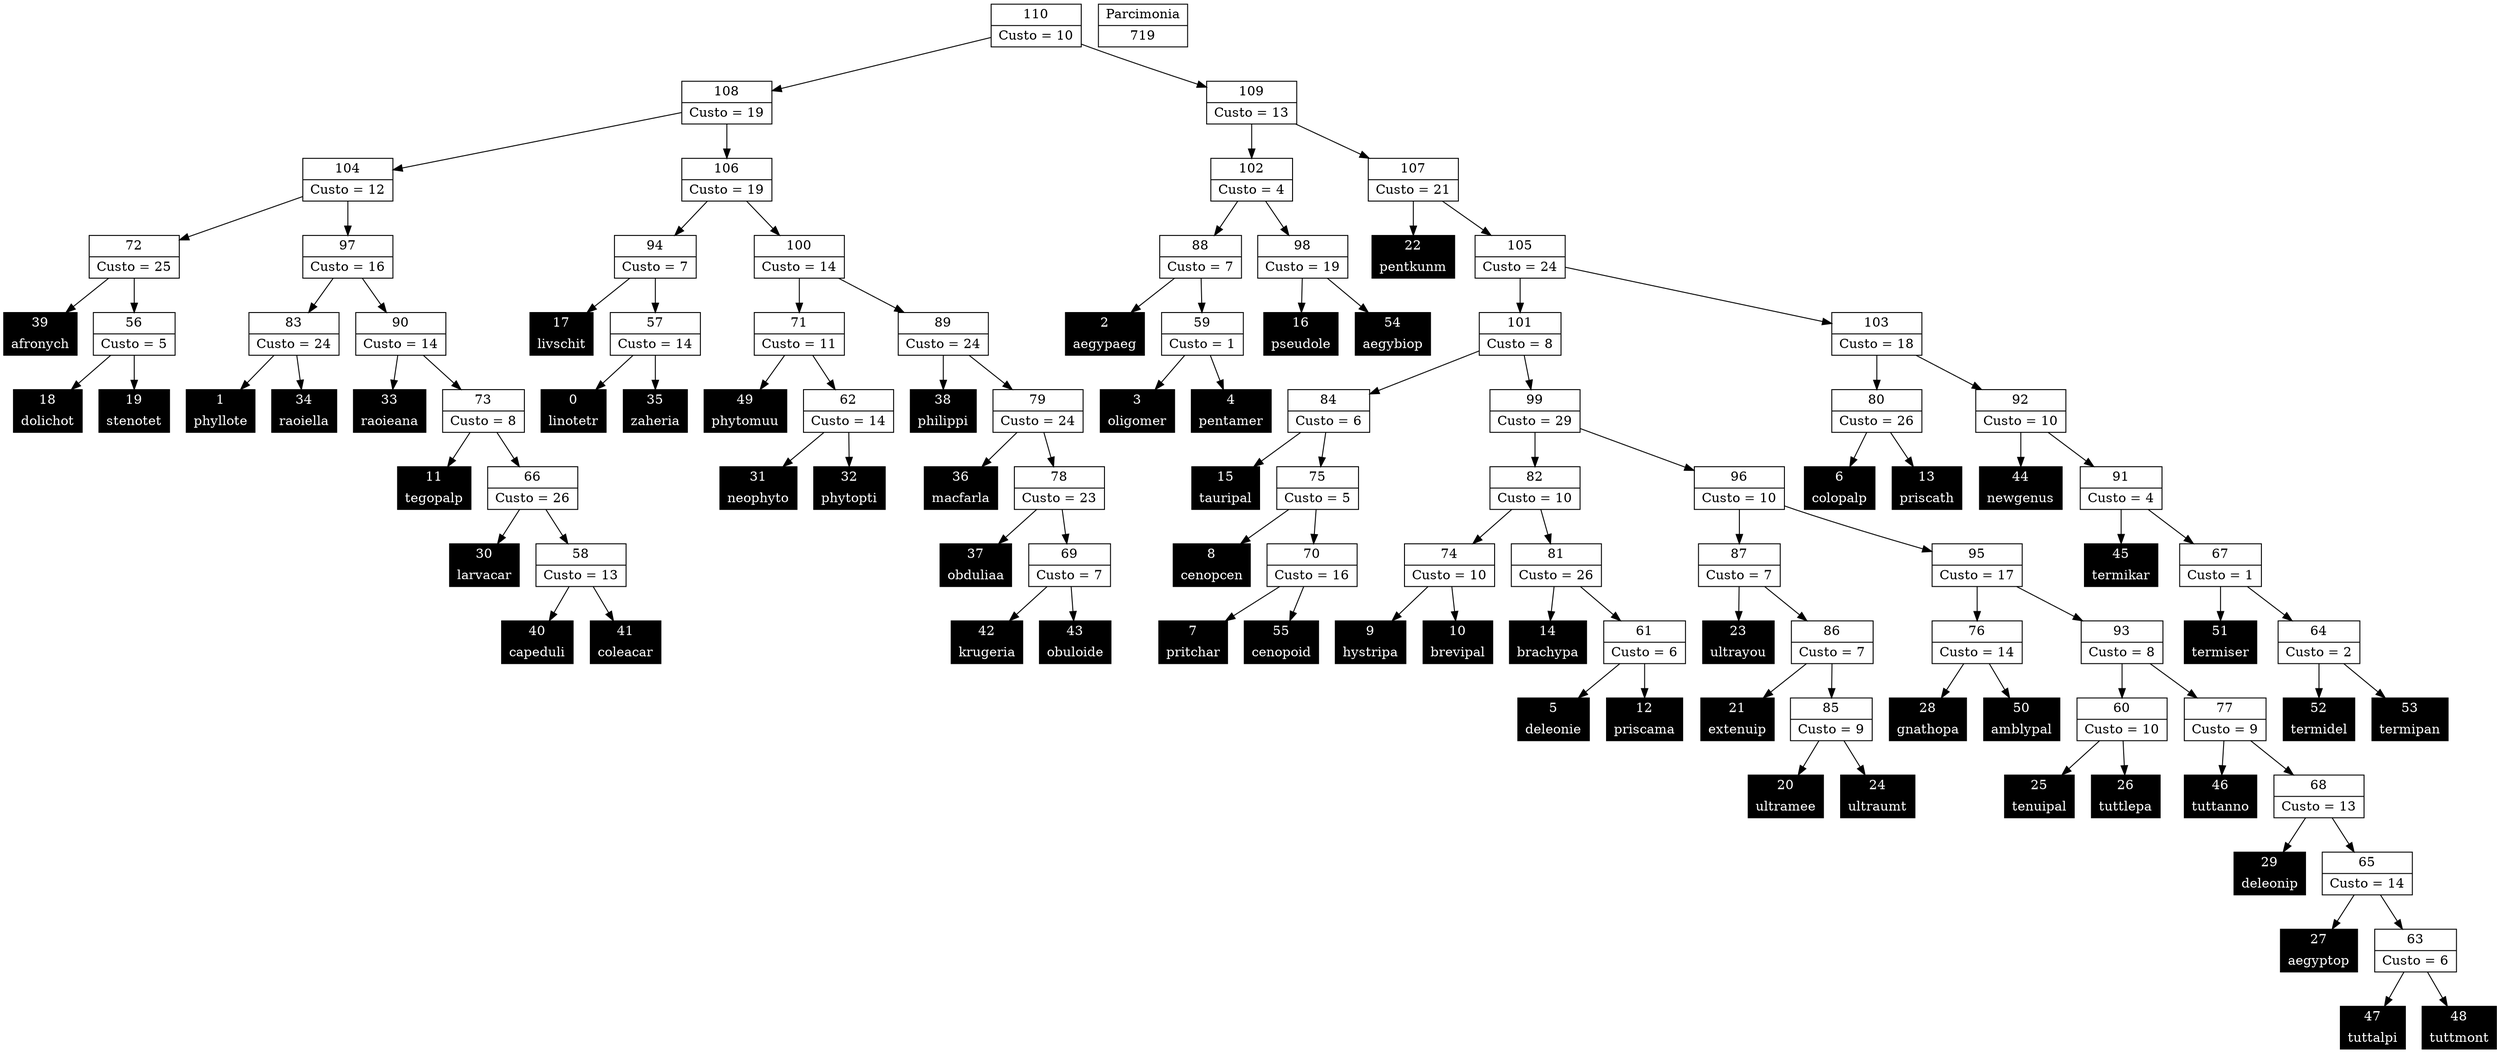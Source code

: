 Digraph G {
0 [shape="record", label="{0 | linotetr}",style=filled, color=black, fontcolor=white,fontsize=14, height=0.5]
1 [shape="record", label="{1 | phyllote}",style=filled, color=black, fontcolor=white,fontsize=14, height=0.5]
2 [shape="record", label="{2 | aegypaeg}",style=filled, color=black, fontcolor=white,fontsize=14, height=0.5]
3 [shape="record", label="{3 | oligomer}",style=filled, color=black, fontcolor=white,fontsize=14, height=0.5]
4 [shape="record", label="{4 | pentamer}",style=filled, color=black, fontcolor=white,fontsize=14, height=0.5]
5 [shape="record", label="{5 | deleonie}",style=filled, color=black, fontcolor=white,fontsize=14, height=0.5]
6 [shape="record", label="{6 | colopalp}",style=filled, color=black, fontcolor=white,fontsize=14, height=0.5]
7 [shape="record", label="{7 | pritchar}",style=filled, color=black, fontcolor=white,fontsize=14, height=0.5]
8 [shape="record", label="{8 | cenopcen}",style=filled, color=black, fontcolor=white,fontsize=14, height=0.5]
9 [shape="record", label="{9 | hystripa}",style=filled, color=black, fontcolor=white,fontsize=14, height=0.5]
10 [shape="record", label="{10 | brevipal}",style=filled, color=black, fontcolor=white,fontsize=14, height=0.5]
11 [shape="record", label="{11 | tegopalp}",style=filled, color=black, fontcolor=white,fontsize=14, height=0.5]
12 [shape="record", label="{12 | priscama}",style=filled, color=black, fontcolor=white,fontsize=14, height=0.5]
13 [shape="record", label="{13 | priscath}",style=filled, color=black, fontcolor=white,fontsize=14, height=0.5]
14 [shape="record", label="{14 | brachypa}",style=filled, color=black, fontcolor=white,fontsize=14, height=0.5]
15 [shape="record", label="{15 | tauripal}",style=filled, color=black, fontcolor=white,fontsize=14, height=0.5]
16 [shape="record", label="{16 | pseudole}",style=filled, color=black, fontcolor=white,fontsize=14, height=0.5]
17 [shape="record", label="{17 | livschit}",style=filled, color=black, fontcolor=white,fontsize=14, height=0.5]
18 [shape="record", label="{18 | dolichot}",style=filled, color=black, fontcolor=white,fontsize=14, height=0.5]
19 [shape="record", label="{19 | stenotet}",style=filled, color=black, fontcolor=white,fontsize=14, height=0.5]
20 [shape="record", label="{20 | ultramee}",style=filled, color=black, fontcolor=white,fontsize=14, height=0.5]
21 [shape="record", label="{21 | extenuip}",style=filled, color=black, fontcolor=white,fontsize=14, height=0.5]
22 [shape="record", label="{22 | pentkunm}",style=filled, color=black, fontcolor=white,fontsize=14, height=0.5]
23 [shape="record", label="{23 | ultrayou}",style=filled, color=black, fontcolor=white,fontsize=14, height=0.5]
24 [shape="record", label="{24 | ultraumt}",style=filled, color=black, fontcolor=white,fontsize=14, height=0.5]
25 [shape="record", label="{25 | tenuipal}",style=filled, color=black, fontcolor=white,fontsize=14, height=0.5]
26 [shape="record", label="{26 | tuttlepa}",style=filled, color=black, fontcolor=white,fontsize=14, height=0.5]
27 [shape="record", label="{27 | aegyptop}",style=filled, color=black, fontcolor=white,fontsize=14, height=0.5]
28 [shape="record", label="{28 | gnathopa}",style=filled, color=black, fontcolor=white,fontsize=14, height=0.5]
29 [shape="record", label="{29 | deleonip}",style=filled, color=black, fontcolor=white,fontsize=14, height=0.5]
30 [shape="record", label="{30 | larvacar}",style=filled, color=black, fontcolor=white,fontsize=14, height=0.5]
31 [shape="record", label="{31 | neophyto}",style=filled, color=black, fontcolor=white,fontsize=14, height=0.5]
32 [shape="record", label="{32 | phytopti}",style=filled, color=black, fontcolor=white,fontsize=14, height=0.5]
33 [shape="record", label="{33 | raoieana}",style=filled, color=black, fontcolor=white,fontsize=14, height=0.5]
34 [shape="record", label="{34 | raoiella}",style=filled, color=black, fontcolor=white,fontsize=14, height=0.5]
35 [shape="record", label="{35 | zaheria}",style=filled, color=black, fontcolor=white,fontsize=14, height=0.5]
36 [shape="record", label="{36 | macfarla}",style=filled, color=black, fontcolor=white,fontsize=14, height=0.5]
37 [shape="record", label="{37 | obduliaa}",style=filled, color=black, fontcolor=white,fontsize=14, height=0.5]
38 [shape="record", label="{38 | philippi}",style=filled, color=black, fontcolor=white,fontsize=14, height=0.5]
39 [shape="record", label="{39 | afronych}",style=filled, color=black, fontcolor=white,fontsize=14, height=0.5]
40 [shape="record", label="{40 | capeduli}",style=filled, color=black, fontcolor=white,fontsize=14, height=0.5]
41 [shape="record", label="{41 | coleacar}",style=filled, color=black, fontcolor=white,fontsize=14, height=0.5]
42 [shape="record", label="{42 | krugeria}",style=filled, color=black, fontcolor=white,fontsize=14, height=0.5]
43 [shape="record", label="{43 | obuloide}",style=filled, color=black, fontcolor=white,fontsize=14, height=0.5]
44 [shape="record", label="{44 | newgenus}",style=filled, color=black, fontcolor=white,fontsize=14, height=0.5]
45 [shape="record", label="{45 | termikar}",style=filled, color=black, fontcolor=white,fontsize=14, height=0.5]
46 [shape="record", label="{46 | tuttanno}",style=filled, color=black, fontcolor=white,fontsize=14, height=0.5]
47 [shape="record", label="{47 | tuttalpi}",style=filled, color=black, fontcolor=white,fontsize=14, height=0.5]
48 [shape="record", label="{48 | tuttmont}",style=filled, color=black, fontcolor=white,fontsize=14, height=0.5]
49 [shape="record", label="{49 | phytomuu}",style=filled, color=black, fontcolor=white,fontsize=14, height=0.5]
50 [shape="record", label="{50 | amblypal}",style=filled, color=black, fontcolor=white,fontsize=14, height=0.5]
51 [shape="record", label="{51 | termiser}",style=filled, color=black, fontcolor=white,fontsize=14, height=0.5]
52 [shape="record", label="{52 | termidel}",style=filled, color=black, fontcolor=white,fontsize=14, height=0.5]
53 [shape="record", label="{53 | termipan}",style=filled, color=black, fontcolor=white,fontsize=14, height=0.5]
54 [shape="record", label="{54 | aegybiop}",style=filled, color=black, fontcolor=white,fontsize=14, height=0.5]
55 [shape="record", label="{55 | cenopoid}",style=filled, color=black, fontcolor=white,fontsize=14, height=0.5]
56 [shape="record", label="{56|Custo = 5}"]
57 [shape="record", label="{57|Custo = 14}"]
58 [shape="record", label="{58|Custo = 13}"]
59 [shape="record", label="{59|Custo = 1}"]
60 [shape="record", label="{60|Custo = 10}"]
61 [shape="record", label="{61|Custo = 6}"]
62 [shape="record", label="{62|Custo = 14}"]
63 [shape="record", label="{63|Custo = 6}"]
64 [shape="record", label="{64|Custo = 2}"]
65 [shape="record", label="{65|Custo = 14}"]
66 [shape="record", label="{66|Custo = 26}"]
67 [shape="record", label="{67|Custo = 1}"]
68 [shape="record", label="{68|Custo = 13}"]
69 [shape="record", label="{69|Custo = 7}"]
70 [shape="record", label="{70|Custo = 16}"]
71 [shape="record", label="{71|Custo = 11}"]
72 [shape="record", label="{72|Custo = 25}"]
73 [shape="record", label="{73|Custo = 8}"]
74 [shape="record", label="{74|Custo = 10}"]
75 [shape="record", label="{75|Custo = 5}"]
76 [shape="record", label="{76|Custo = 14}"]
77 [shape="record", label="{77|Custo = 9}"]
78 [shape="record", label="{78|Custo = 23}"]
79 [shape="record", label="{79|Custo = 24}"]
80 [shape="record", label="{80|Custo = 26}"]
81 [shape="record", label="{81|Custo = 26}"]
82 [shape="record", label="{82|Custo = 10}"]
83 [shape="record", label="{83|Custo = 24}"]
84 [shape="record", label="{84|Custo = 6}"]
85 [shape="record", label="{85|Custo = 9}"]
86 [shape="record", label="{86|Custo = 7}"]
87 [shape="record", label="{87|Custo = 7}"]
88 [shape="record", label="{88|Custo = 7}"]
89 [shape="record", label="{89|Custo = 24}"]
90 [shape="record", label="{90|Custo = 14}"]
91 [shape="record", label="{91|Custo = 4}"]
92 [shape="record", label="{92|Custo = 10}"]
93 [shape="record", label="{93|Custo = 8}"]
94 [shape="record", label="{94|Custo = 7}"]
95 [shape="record", label="{95|Custo = 17}"]
96 [shape="record", label="{96|Custo = 10}"]
97 [shape="record", label="{97|Custo = 16}"]
98 [shape="record", label="{98|Custo = 19}"]
99 [shape="record", label="{99|Custo = 29}"]
100 [shape="record", label="{100|Custo = 14}"]
101 [shape="record", label="{101|Custo = 8}"]
102 [shape="record", label="{102|Custo = 4}"]
103 [shape="record", label="{103|Custo = 18}"]
104 [shape="record", label="{104|Custo = 12}"]
105 [shape="record", label="{105|Custo = 24}"]
106 [shape="record", label="{106|Custo = 19}"]
107 [shape="record", label="{107|Custo = 21}"]
108 [shape="record", label="{108|Custo = 19}"]
109 [shape="record", label="{109|Custo = 13}"]
110 [shape="record", label="{110|Custo = 10}"]

56->19
56->18
57->35
57->0
58->41
58->40
59->4
59->3
60->26
60->25
61->12
61->5
62->32
62->31
63->48
63->47
64->53
64->52
65->63
65->27
66->58
66->30
67->64
67->51
68->65
68->29
69->43
69->42
70->55
70->7
71->62
71->49
72->56
72->39
73->66
73->11
74->10
74->9
75->70
75->8
76->50
76->28
77->68
77->46
78->69
78->37
79->78
79->36
80->13
80->6
81->61
81->14
82->81
82->74
83->34
83->1
84->75
84->15
85->24
85->20
86->85
86->21
87->86
87->23
88->59
88->2
89->79
89->38
90->73
90->33
91->67
91->45
92->91
92->44
93->77
93->60
94->57
94->17
95->93
95->76
96->95
96->87
97->90
97->83
98->54
98->16
99->96
99->82
100->89
100->71
101->99
101->84
102->98
102->88
103->92
103->80
104->97
104->72
105->103
105->101
106->100
106->94
107->105
107->22
108->106
108->104
109->107
109->102
110->109
110->108

719 [shape="record", label="{Parcimonia|719}"]
}
